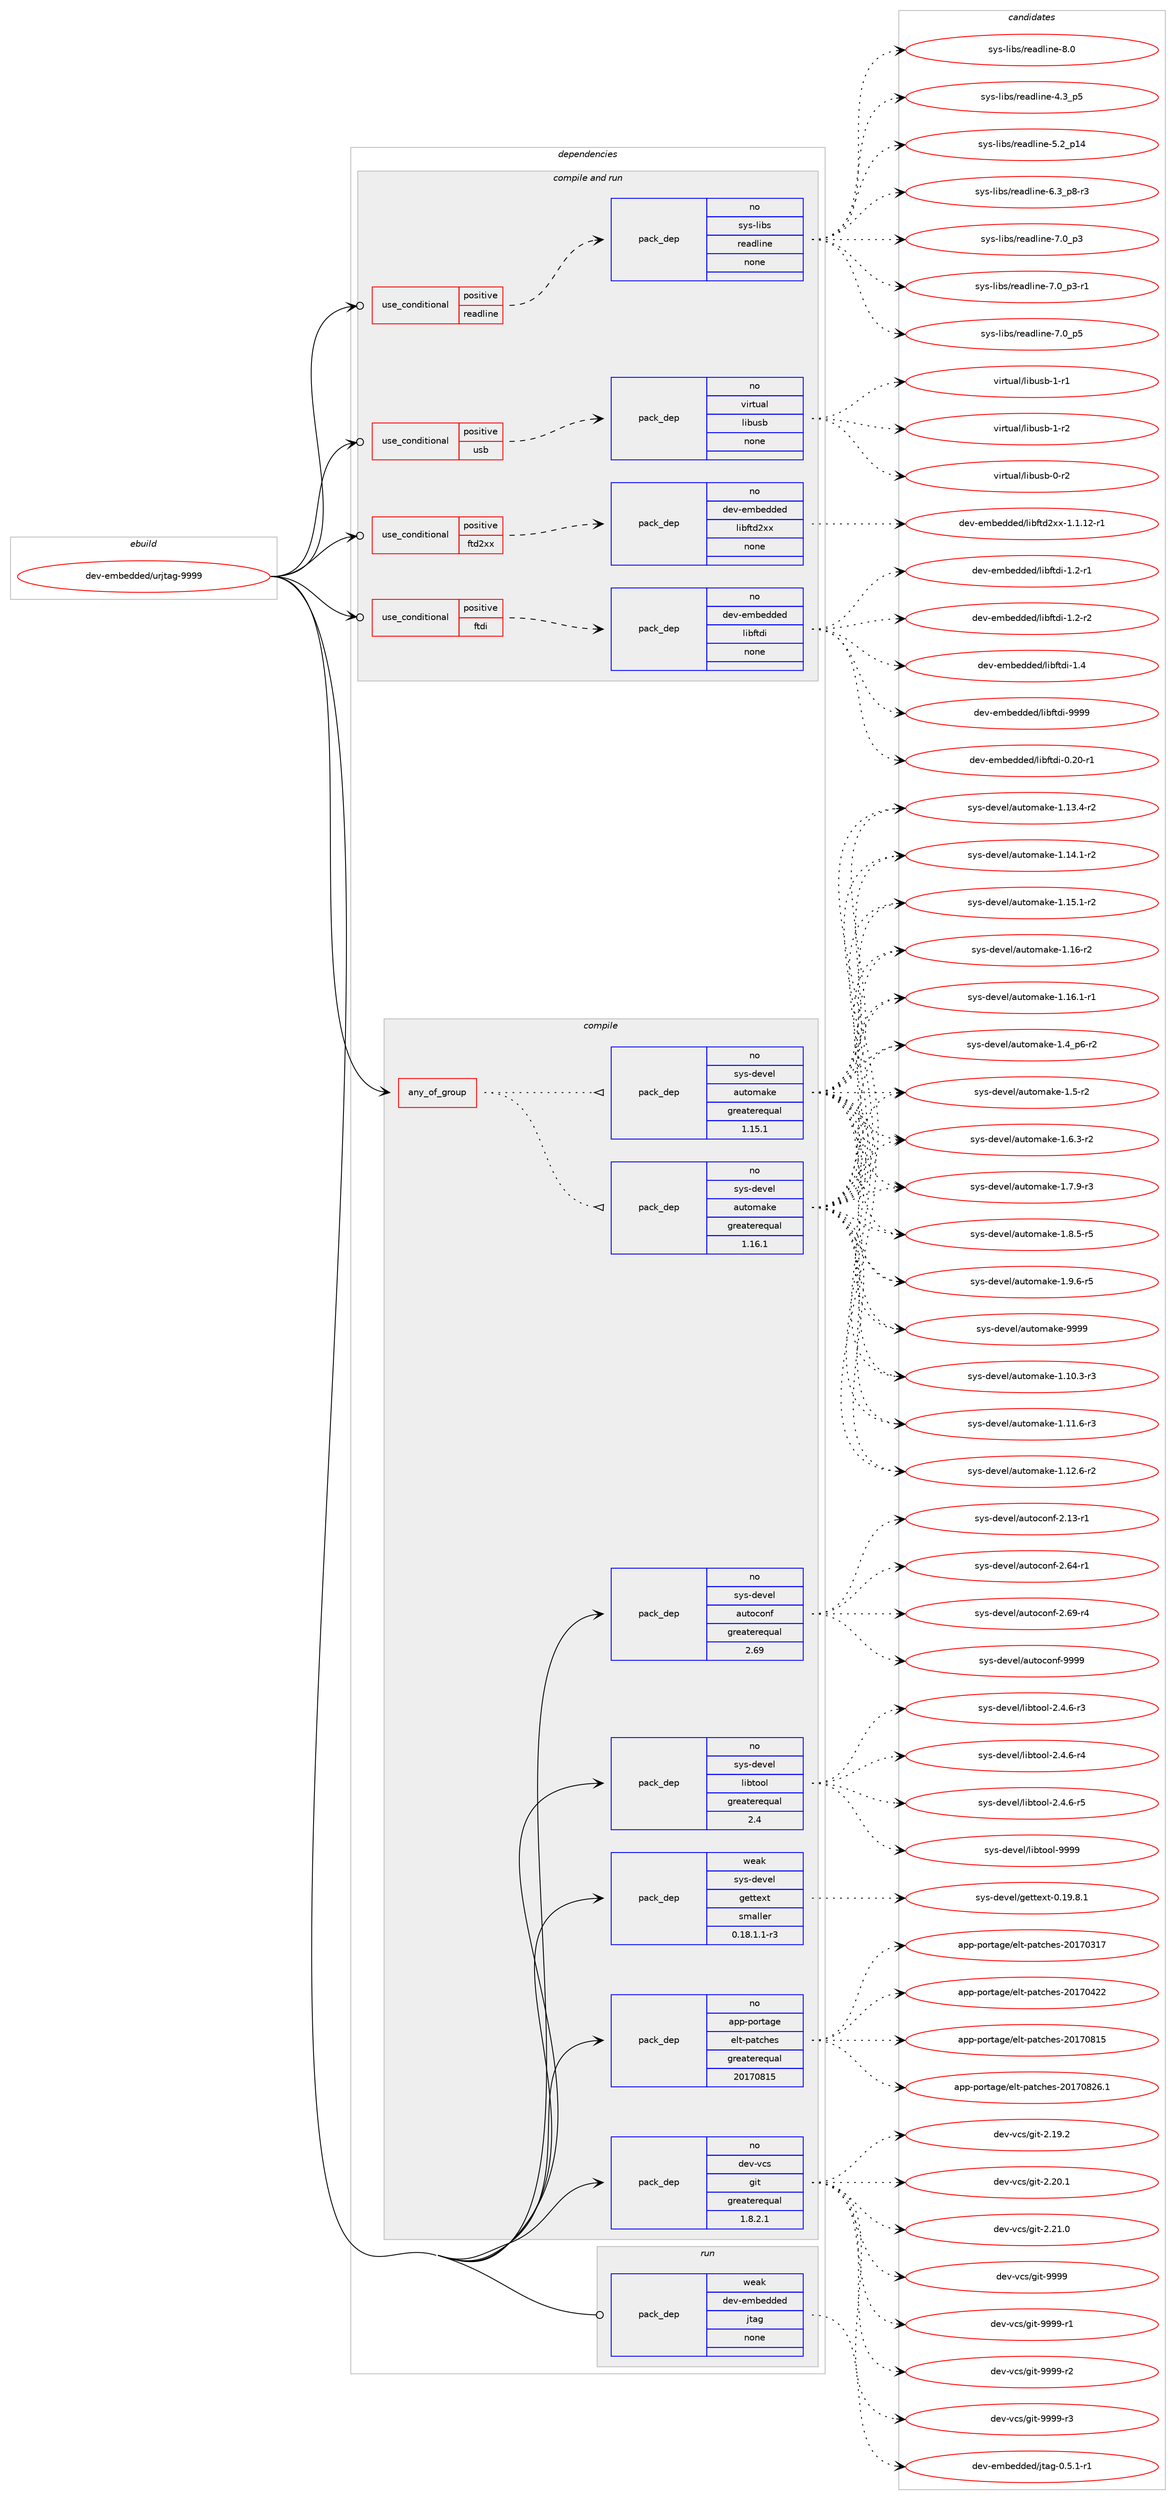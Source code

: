 digraph prolog {

# *************
# Graph options
# *************

newrank=true;
concentrate=true;
compound=true;
graph [rankdir=LR,fontname=Helvetica,fontsize=10,ranksep=1.5];#, ranksep=2.5, nodesep=0.2];
edge  [arrowhead=vee];
node  [fontname=Helvetica,fontsize=10];

# **********
# The ebuild
# **********

subgraph cluster_leftcol {
color=gray;
rank=same;
label=<<i>ebuild</i>>;
id [label="dev-embedded/urjtag-9999", color=red, width=4, href="../dev-embedded/urjtag-9999.svg"];
}

# ****************
# The dependencies
# ****************

subgraph cluster_midcol {
color=gray;
label=<<i>dependencies</i>>;
subgraph cluster_compile {
fillcolor="#eeeeee";
style=filled;
label=<<i>compile</i>>;
subgraph any20462 {
dependency1323902 [label=<<TABLE BORDER="0" CELLBORDER="1" CELLSPACING="0" CELLPADDING="4"><TR><TD CELLPADDING="10">any_of_group</TD></TR></TABLE>>, shape=none, color=red];subgraph pack944654 {
dependency1323903 [label=<<TABLE BORDER="0" CELLBORDER="1" CELLSPACING="0" CELLPADDING="4" WIDTH="220"><TR><TD ROWSPAN="6" CELLPADDING="30">pack_dep</TD></TR><TR><TD WIDTH="110">no</TD></TR><TR><TD>sys-devel</TD></TR><TR><TD>automake</TD></TR><TR><TD>greaterequal</TD></TR><TR><TD>1.16.1</TD></TR></TABLE>>, shape=none, color=blue];
}
dependency1323902:e -> dependency1323903:w [weight=20,style="dotted",arrowhead="oinv"];
subgraph pack944655 {
dependency1323904 [label=<<TABLE BORDER="0" CELLBORDER="1" CELLSPACING="0" CELLPADDING="4" WIDTH="220"><TR><TD ROWSPAN="6" CELLPADDING="30">pack_dep</TD></TR><TR><TD WIDTH="110">no</TD></TR><TR><TD>sys-devel</TD></TR><TR><TD>automake</TD></TR><TR><TD>greaterequal</TD></TR><TR><TD>1.15.1</TD></TR></TABLE>>, shape=none, color=blue];
}
dependency1323902:e -> dependency1323904:w [weight=20,style="dotted",arrowhead="oinv"];
}
id:e -> dependency1323902:w [weight=20,style="solid",arrowhead="vee"];
subgraph pack944656 {
dependency1323905 [label=<<TABLE BORDER="0" CELLBORDER="1" CELLSPACING="0" CELLPADDING="4" WIDTH="220"><TR><TD ROWSPAN="6" CELLPADDING="30">pack_dep</TD></TR><TR><TD WIDTH="110">no</TD></TR><TR><TD>app-portage</TD></TR><TR><TD>elt-patches</TD></TR><TR><TD>greaterequal</TD></TR><TR><TD>20170815</TD></TR></TABLE>>, shape=none, color=blue];
}
id:e -> dependency1323905:w [weight=20,style="solid",arrowhead="vee"];
subgraph pack944657 {
dependency1323906 [label=<<TABLE BORDER="0" CELLBORDER="1" CELLSPACING="0" CELLPADDING="4" WIDTH="220"><TR><TD ROWSPAN="6" CELLPADDING="30">pack_dep</TD></TR><TR><TD WIDTH="110">no</TD></TR><TR><TD>dev-vcs</TD></TR><TR><TD>git</TD></TR><TR><TD>greaterequal</TD></TR><TR><TD>1.8.2.1</TD></TR></TABLE>>, shape=none, color=blue];
}
id:e -> dependency1323906:w [weight=20,style="solid",arrowhead="vee"];
subgraph pack944658 {
dependency1323907 [label=<<TABLE BORDER="0" CELLBORDER="1" CELLSPACING="0" CELLPADDING="4" WIDTH="220"><TR><TD ROWSPAN="6" CELLPADDING="30">pack_dep</TD></TR><TR><TD WIDTH="110">no</TD></TR><TR><TD>sys-devel</TD></TR><TR><TD>autoconf</TD></TR><TR><TD>greaterequal</TD></TR><TR><TD>2.69</TD></TR></TABLE>>, shape=none, color=blue];
}
id:e -> dependency1323907:w [weight=20,style="solid",arrowhead="vee"];
subgraph pack944659 {
dependency1323908 [label=<<TABLE BORDER="0" CELLBORDER="1" CELLSPACING="0" CELLPADDING="4" WIDTH="220"><TR><TD ROWSPAN="6" CELLPADDING="30">pack_dep</TD></TR><TR><TD WIDTH="110">no</TD></TR><TR><TD>sys-devel</TD></TR><TR><TD>libtool</TD></TR><TR><TD>greaterequal</TD></TR><TR><TD>2.4</TD></TR></TABLE>>, shape=none, color=blue];
}
id:e -> dependency1323908:w [weight=20,style="solid",arrowhead="vee"];
subgraph pack944660 {
dependency1323909 [label=<<TABLE BORDER="0" CELLBORDER="1" CELLSPACING="0" CELLPADDING="4" WIDTH="220"><TR><TD ROWSPAN="6" CELLPADDING="30">pack_dep</TD></TR><TR><TD WIDTH="110">weak</TD></TR><TR><TD>sys-devel</TD></TR><TR><TD>gettext</TD></TR><TR><TD>smaller</TD></TR><TR><TD>0.18.1.1-r3</TD></TR></TABLE>>, shape=none, color=blue];
}
id:e -> dependency1323909:w [weight=20,style="solid",arrowhead="vee"];
}
subgraph cluster_compileandrun {
fillcolor="#eeeeee";
style=filled;
label=<<i>compile and run</i>>;
subgraph cond358234 {
dependency1323910 [label=<<TABLE BORDER="0" CELLBORDER="1" CELLSPACING="0" CELLPADDING="4"><TR><TD ROWSPAN="3" CELLPADDING="10">use_conditional</TD></TR><TR><TD>positive</TD></TR><TR><TD>ftd2xx</TD></TR></TABLE>>, shape=none, color=red];
subgraph pack944661 {
dependency1323911 [label=<<TABLE BORDER="0" CELLBORDER="1" CELLSPACING="0" CELLPADDING="4" WIDTH="220"><TR><TD ROWSPAN="6" CELLPADDING="30">pack_dep</TD></TR><TR><TD WIDTH="110">no</TD></TR><TR><TD>dev-embedded</TD></TR><TR><TD>libftd2xx</TD></TR><TR><TD>none</TD></TR><TR><TD></TD></TR></TABLE>>, shape=none, color=blue];
}
dependency1323910:e -> dependency1323911:w [weight=20,style="dashed",arrowhead="vee"];
}
id:e -> dependency1323910:w [weight=20,style="solid",arrowhead="odotvee"];
subgraph cond358235 {
dependency1323912 [label=<<TABLE BORDER="0" CELLBORDER="1" CELLSPACING="0" CELLPADDING="4"><TR><TD ROWSPAN="3" CELLPADDING="10">use_conditional</TD></TR><TR><TD>positive</TD></TR><TR><TD>ftdi</TD></TR></TABLE>>, shape=none, color=red];
subgraph pack944662 {
dependency1323913 [label=<<TABLE BORDER="0" CELLBORDER="1" CELLSPACING="0" CELLPADDING="4" WIDTH="220"><TR><TD ROWSPAN="6" CELLPADDING="30">pack_dep</TD></TR><TR><TD WIDTH="110">no</TD></TR><TR><TD>dev-embedded</TD></TR><TR><TD>libftdi</TD></TR><TR><TD>none</TD></TR><TR><TD></TD></TR></TABLE>>, shape=none, color=blue];
}
dependency1323912:e -> dependency1323913:w [weight=20,style="dashed",arrowhead="vee"];
}
id:e -> dependency1323912:w [weight=20,style="solid",arrowhead="odotvee"];
subgraph cond358236 {
dependency1323914 [label=<<TABLE BORDER="0" CELLBORDER="1" CELLSPACING="0" CELLPADDING="4"><TR><TD ROWSPAN="3" CELLPADDING="10">use_conditional</TD></TR><TR><TD>positive</TD></TR><TR><TD>readline</TD></TR></TABLE>>, shape=none, color=red];
subgraph pack944663 {
dependency1323915 [label=<<TABLE BORDER="0" CELLBORDER="1" CELLSPACING="0" CELLPADDING="4" WIDTH="220"><TR><TD ROWSPAN="6" CELLPADDING="30">pack_dep</TD></TR><TR><TD WIDTH="110">no</TD></TR><TR><TD>sys-libs</TD></TR><TR><TD>readline</TD></TR><TR><TD>none</TD></TR><TR><TD></TD></TR></TABLE>>, shape=none, color=blue];
}
dependency1323914:e -> dependency1323915:w [weight=20,style="dashed",arrowhead="vee"];
}
id:e -> dependency1323914:w [weight=20,style="solid",arrowhead="odotvee"];
subgraph cond358237 {
dependency1323916 [label=<<TABLE BORDER="0" CELLBORDER="1" CELLSPACING="0" CELLPADDING="4"><TR><TD ROWSPAN="3" CELLPADDING="10">use_conditional</TD></TR><TR><TD>positive</TD></TR><TR><TD>usb</TD></TR></TABLE>>, shape=none, color=red];
subgraph pack944664 {
dependency1323917 [label=<<TABLE BORDER="0" CELLBORDER="1" CELLSPACING="0" CELLPADDING="4" WIDTH="220"><TR><TD ROWSPAN="6" CELLPADDING="30">pack_dep</TD></TR><TR><TD WIDTH="110">no</TD></TR><TR><TD>virtual</TD></TR><TR><TD>libusb</TD></TR><TR><TD>none</TD></TR><TR><TD></TD></TR></TABLE>>, shape=none, color=blue];
}
dependency1323916:e -> dependency1323917:w [weight=20,style="dashed",arrowhead="vee"];
}
id:e -> dependency1323916:w [weight=20,style="solid",arrowhead="odotvee"];
}
subgraph cluster_run {
fillcolor="#eeeeee";
style=filled;
label=<<i>run</i>>;
subgraph pack944665 {
dependency1323918 [label=<<TABLE BORDER="0" CELLBORDER="1" CELLSPACING="0" CELLPADDING="4" WIDTH="220"><TR><TD ROWSPAN="6" CELLPADDING="30">pack_dep</TD></TR><TR><TD WIDTH="110">weak</TD></TR><TR><TD>dev-embedded</TD></TR><TR><TD>jtag</TD></TR><TR><TD>none</TD></TR><TR><TD></TD></TR></TABLE>>, shape=none, color=blue];
}
id:e -> dependency1323918:w [weight=20,style="solid",arrowhead="odot"];
}
}

# **************
# The candidates
# **************

subgraph cluster_choices {
rank=same;
color=gray;
label=<<i>candidates</i>>;

subgraph choice944654 {
color=black;
nodesep=1;
choice11512111545100101118101108479711711611110997107101454946494846514511451 [label="sys-devel/automake-1.10.3-r3", color=red, width=4,href="../sys-devel/automake-1.10.3-r3.svg"];
choice11512111545100101118101108479711711611110997107101454946494946544511451 [label="sys-devel/automake-1.11.6-r3", color=red, width=4,href="../sys-devel/automake-1.11.6-r3.svg"];
choice11512111545100101118101108479711711611110997107101454946495046544511450 [label="sys-devel/automake-1.12.6-r2", color=red, width=4,href="../sys-devel/automake-1.12.6-r2.svg"];
choice11512111545100101118101108479711711611110997107101454946495146524511450 [label="sys-devel/automake-1.13.4-r2", color=red, width=4,href="../sys-devel/automake-1.13.4-r2.svg"];
choice11512111545100101118101108479711711611110997107101454946495246494511450 [label="sys-devel/automake-1.14.1-r2", color=red, width=4,href="../sys-devel/automake-1.14.1-r2.svg"];
choice11512111545100101118101108479711711611110997107101454946495346494511450 [label="sys-devel/automake-1.15.1-r2", color=red, width=4,href="../sys-devel/automake-1.15.1-r2.svg"];
choice1151211154510010111810110847971171161111099710710145494649544511450 [label="sys-devel/automake-1.16-r2", color=red, width=4,href="../sys-devel/automake-1.16-r2.svg"];
choice11512111545100101118101108479711711611110997107101454946495446494511449 [label="sys-devel/automake-1.16.1-r1", color=red, width=4,href="../sys-devel/automake-1.16.1-r1.svg"];
choice115121115451001011181011084797117116111109971071014549465295112544511450 [label="sys-devel/automake-1.4_p6-r2", color=red, width=4,href="../sys-devel/automake-1.4_p6-r2.svg"];
choice11512111545100101118101108479711711611110997107101454946534511450 [label="sys-devel/automake-1.5-r2", color=red, width=4,href="../sys-devel/automake-1.5-r2.svg"];
choice115121115451001011181011084797117116111109971071014549465446514511450 [label="sys-devel/automake-1.6.3-r2", color=red, width=4,href="../sys-devel/automake-1.6.3-r2.svg"];
choice115121115451001011181011084797117116111109971071014549465546574511451 [label="sys-devel/automake-1.7.9-r3", color=red, width=4,href="../sys-devel/automake-1.7.9-r3.svg"];
choice115121115451001011181011084797117116111109971071014549465646534511453 [label="sys-devel/automake-1.8.5-r5", color=red, width=4,href="../sys-devel/automake-1.8.5-r5.svg"];
choice115121115451001011181011084797117116111109971071014549465746544511453 [label="sys-devel/automake-1.9.6-r5", color=red, width=4,href="../sys-devel/automake-1.9.6-r5.svg"];
choice115121115451001011181011084797117116111109971071014557575757 [label="sys-devel/automake-9999", color=red, width=4,href="../sys-devel/automake-9999.svg"];
dependency1323903:e -> choice11512111545100101118101108479711711611110997107101454946494846514511451:w [style=dotted,weight="100"];
dependency1323903:e -> choice11512111545100101118101108479711711611110997107101454946494946544511451:w [style=dotted,weight="100"];
dependency1323903:e -> choice11512111545100101118101108479711711611110997107101454946495046544511450:w [style=dotted,weight="100"];
dependency1323903:e -> choice11512111545100101118101108479711711611110997107101454946495146524511450:w [style=dotted,weight="100"];
dependency1323903:e -> choice11512111545100101118101108479711711611110997107101454946495246494511450:w [style=dotted,weight="100"];
dependency1323903:e -> choice11512111545100101118101108479711711611110997107101454946495346494511450:w [style=dotted,weight="100"];
dependency1323903:e -> choice1151211154510010111810110847971171161111099710710145494649544511450:w [style=dotted,weight="100"];
dependency1323903:e -> choice11512111545100101118101108479711711611110997107101454946495446494511449:w [style=dotted,weight="100"];
dependency1323903:e -> choice115121115451001011181011084797117116111109971071014549465295112544511450:w [style=dotted,weight="100"];
dependency1323903:e -> choice11512111545100101118101108479711711611110997107101454946534511450:w [style=dotted,weight="100"];
dependency1323903:e -> choice115121115451001011181011084797117116111109971071014549465446514511450:w [style=dotted,weight="100"];
dependency1323903:e -> choice115121115451001011181011084797117116111109971071014549465546574511451:w [style=dotted,weight="100"];
dependency1323903:e -> choice115121115451001011181011084797117116111109971071014549465646534511453:w [style=dotted,weight="100"];
dependency1323903:e -> choice115121115451001011181011084797117116111109971071014549465746544511453:w [style=dotted,weight="100"];
dependency1323903:e -> choice115121115451001011181011084797117116111109971071014557575757:w [style=dotted,weight="100"];
}
subgraph choice944655 {
color=black;
nodesep=1;
choice11512111545100101118101108479711711611110997107101454946494846514511451 [label="sys-devel/automake-1.10.3-r3", color=red, width=4,href="../sys-devel/automake-1.10.3-r3.svg"];
choice11512111545100101118101108479711711611110997107101454946494946544511451 [label="sys-devel/automake-1.11.6-r3", color=red, width=4,href="../sys-devel/automake-1.11.6-r3.svg"];
choice11512111545100101118101108479711711611110997107101454946495046544511450 [label="sys-devel/automake-1.12.6-r2", color=red, width=4,href="../sys-devel/automake-1.12.6-r2.svg"];
choice11512111545100101118101108479711711611110997107101454946495146524511450 [label="sys-devel/automake-1.13.4-r2", color=red, width=4,href="../sys-devel/automake-1.13.4-r2.svg"];
choice11512111545100101118101108479711711611110997107101454946495246494511450 [label="sys-devel/automake-1.14.1-r2", color=red, width=4,href="../sys-devel/automake-1.14.1-r2.svg"];
choice11512111545100101118101108479711711611110997107101454946495346494511450 [label="sys-devel/automake-1.15.1-r2", color=red, width=4,href="../sys-devel/automake-1.15.1-r2.svg"];
choice1151211154510010111810110847971171161111099710710145494649544511450 [label="sys-devel/automake-1.16-r2", color=red, width=4,href="../sys-devel/automake-1.16-r2.svg"];
choice11512111545100101118101108479711711611110997107101454946495446494511449 [label="sys-devel/automake-1.16.1-r1", color=red, width=4,href="../sys-devel/automake-1.16.1-r1.svg"];
choice115121115451001011181011084797117116111109971071014549465295112544511450 [label="sys-devel/automake-1.4_p6-r2", color=red, width=4,href="../sys-devel/automake-1.4_p6-r2.svg"];
choice11512111545100101118101108479711711611110997107101454946534511450 [label="sys-devel/automake-1.5-r2", color=red, width=4,href="../sys-devel/automake-1.5-r2.svg"];
choice115121115451001011181011084797117116111109971071014549465446514511450 [label="sys-devel/automake-1.6.3-r2", color=red, width=4,href="../sys-devel/automake-1.6.3-r2.svg"];
choice115121115451001011181011084797117116111109971071014549465546574511451 [label="sys-devel/automake-1.7.9-r3", color=red, width=4,href="../sys-devel/automake-1.7.9-r3.svg"];
choice115121115451001011181011084797117116111109971071014549465646534511453 [label="sys-devel/automake-1.8.5-r5", color=red, width=4,href="../sys-devel/automake-1.8.5-r5.svg"];
choice115121115451001011181011084797117116111109971071014549465746544511453 [label="sys-devel/automake-1.9.6-r5", color=red, width=4,href="../sys-devel/automake-1.9.6-r5.svg"];
choice115121115451001011181011084797117116111109971071014557575757 [label="sys-devel/automake-9999", color=red, width=4,href="../sys-devel/automake-9999.svg"];
dependency1323904:e -> choice11512111545100101118101108479711711611110997107101454946494846514511451:w [style=dotted,weight="100"];
dependency1323904:e -> choice11512111545100101118101108479711711611110997107101454946494946544511451:w [style=dotted,weight="100"];
dependency1323904:e -> choice11512111545100101118101108479711711611110997107101454946495046544511450:w [style=dotted,weight="100"];
dependency1323904:e -> choice11512111545100101118101108479711711611110997107101454946495146524511450:w [style=dotted,weight="100"];
dependency1323904:e -> choice11512111545100101118101108479711711611110997107101454946495246494511450:w [style=dotted,weight="100"];
dependency1323904:e -> choice11512111545100101118101108479711711611110997107101454946495346494511450:w [style=dotted,weight="100"];
dependency1323904:e -> choice1151211154510010111810110847971171161111099710710145494649544511450:w [style=dotted,weight="100"];
dependency1323904:e -> choice11512111545100101118101108479711711611110997107101454946495446494511449:w [style=dotted,weight="100"];
dependency1323904:e -> choice115121115451001011181011084797117116111109971071014549465295112544511450:w [style=dotted,weight="100"];
dependency1323904:e -> choice11512111545100101118101108479711711611110997107101454946534511450:w [style=dotted,weight="100"];
dependency1323904:e -> choice115121115451001011181011084797117116111109971071014549465446514511450:w [style=dotted,weight="100"];
dependency1323904:e -> choice115121115451001011181011084797117116111109971071014549465546574511451:w [style=dotted,weight="100"];
dependency1323904:e -> choice115121115451001011181011084797117116111109971071014549465646534511453:w [style=dotted,weight="100"];
dependency1323904:e -> choice115121115451001011181011084797117116111109971071014549465746544511453:w [style=dotted,weight="100"];
dependency1323904:e -> choice115121115451001011181011084797117116111109971071014557575757:w [style=dotted,weight="100"];
}
subgraph choice944656 {
color=black;
nodesep=1;
choice97112112451121111141169710310147101108116451129711699104101115455048495548514955 [label="app-portage/elt-patches-20170317", color=red, width=4,href="../app-portage/elt-patches-20170317.svg"];
choice97112112451121111141169710310147101108116451129711699104101115455048495548525050 [label="app-portage/elt-patches-20170422", color=red, width=4,href="../app-portage/elt-patches-20170422.svg"];
choice97112112451121111141169710310147101108116451129711699104101115455048495548564953 [label="app-portage/elt-patches-20170815", color=red, width=4,href="../app-portage/elt-patches-20170815.svg"];
choice971121124511211111411697103101471011081164511297116991041011154550484955485650544649 [label="app-portage/elt-patches-20170826.1", color=red, width=4,href="../app-portage/elt-patches-20170826.1.svg"];
dependency1323905:e -> choice97112112451121111141169710310147101108116451129711699104101115455048495548514955:w [style=dotted,weight="100"];
dependency1323905:e -> choice97112112451121111141169710310147101108116451129711699104101115455048495548525050:w [style=dotted,weight="100"];
dependency1323905:e -> choice97112112451121111141169710310147101108116451129711699104101115455048495548564953:w [style=dotted,weight="100"];
dependency1323905:e -> choice971121124511211111411697103101471011081164511297116991041011154550484955485650544649:w [style=dotted,weight="100"];
}
subgraph choice944657 {
color=black;
nodesep=1;
choice10010111845118991154710310511645504649574650 [label="dev-vcs/git-2.19.2", color=red, width=4,href="../dev-vcs/git-2.19.2.svg"];
choice10010111845118991154710310511645504650484649 [label="dev-vcs/git-2.20.1", color=red, width=4,href="../dev-vcs/git-2.20.1.svg"];
choice10010111845118991154710310511645504650494648 [label="dev-vcs/git-2.21.0", color=red, width=4,href="../dev-vcs/git-2.21.0.svg"];
choice1001011184511899115471031051164557575757 [label="dev-vcs/git-9999", color=red, width=4,href="../dev-vcs/git-9999.svg"];
choice10010111845118991154710310511645575757574511449 [label="dev-vcs/git-9999-r1", color=red, width=4,href="../dev-vcs/git-9999-r1.svg"];
choice10010111845118991154710310511645575757574511450 [label="dev-vcs/git-9999-r2", color=red, width=4,href="../dev-vcs/git-9999-r2.svg"];
choice10010111845118991154710310511645575757574511451 [label="dev-vcs/git-9999-r3", color=red, width=4,href="../dev-vcs/git-9999-r3.svg"];
dependency1323906:e -> choice10010111845118991154710310511645504649574650:w [style=dotted,weight="100"];
dependency1323906:e -> choice10010111845118991154710310511645504650484649:w [style=dotted,weight="100"];
dependency1323906:e -> choice10010111845118991154710310511645504650494648:w [style=dotted,weight="100"];
dependency1323906:e -> choice1001011184511899115471031051164557575757:w [style=dotted,weight="100"];
dependency1323906:e -> choice10010111845118991154710310511645575757574511449:w [style=dotted,weight="100"];
dependency1323906:e -> choice10010111845118991154710310511645575757574511450:w [style=dotted,weight="100"];
dependency1323906:e -> choice10010111845118991154710310511645575757574511451:w [style=dotted,weight="100"];
}
subgraph choice944658 {
color=black;
nodesep=1;
choice1151211154510010111810110847971171161119911111010245504649514511449 [label="sys-devel/autoconf-2.13-r1", color=red, width=4,href="../sys-devel/autoconf-2.13-r1.svg"];
choice1151211154510010111810110847971171161119911111010245504654524511449 [label="sys-devel/autoconf-2.64-r1", color=red, width=4,href="../sys-devel/autoconf-2.64-r1.svg"];
choice1151211154510010111810110847971171161119911111010245504654574511452 [label="sys-devel/autoconf-2.69-r4", color=red, width=4,href="../sys-devel/autoconf-2.69-r4.svg"];
choice115121115451001011181011084797117116111991111101024557575757 [label="sys-devel/autoconf-9999", color=red, width=4,href="../sys-devel/autoconf-9999.svg"];
dependency1323907:e -> choice1151211154510010111810110847971171161119911111010245504649514511449:w [style=dotted,weight="100"];
dependency1323907:e -> choice1151211154510010111810110847971171161119911111010245504654524511449:w [style=dotted,weight="100"];
dependency1323907:e -> choice1151211154510010111810110847971171161119911111010245504654574511452:w [style=dotted,weight="100"];
dependency1323907:e -> choice115121115451001011181011084797117116111991111101024557575757:w [style=dotted,weight="100"];
}
subgraph choice944659 {
color=black;
nodesep=1;
choice1151211154510010111810110847108105981161111111084550465246544511451 [label="sys-devel/libtool-2.4.6-r3", color=red, width=4,href="../sys-devel/libtool-2.4.6-r3.svg"];
choice1151211154510010111810110847108105981161111111084550465246544511452 [label="sys-devel/libtool-2.4.6-r4", color=red, width=4,href="../sys-devel/libtool-2.4.6-r4.svg"];
choice1151211154510010111810110847108105981161111111084550465246544511453 [label="sys-devel/libtool-2.4.6-r5", color=red, width=4,href="../sys-devel/libtool-2.4.6-r5.svg"];
choice1151211154510010111810110847108105981161111111084557575757 [label="sys-devel/libtool-9999", color=red, width=4,href="../sys-devel/libtool-9999.svg"];
dependency1323908:e -> choice1151211154510010111810110847108105981161111111084550465246544511451:w [style=dotted,weight="100"];
dependency1323908:e -> choice1151211154510010111810110847108105981161111111084550465246544511452:w [style=dotted,weight="100"];
dependency1323908:e -> choice1151211154510010111810110847108105981161111111084550465246544511453:w [style=dotted,weight="100"];
dependency1323908:e -> choice1151211154510010111810110847108105981161111111084557575757:w [style=dotted,weight="100"];
}
subgraph choice944660 {
color=black;
nodesep=1;
choice1151211154510010111810110847103101116116101120116454846495746564649 [label="sys-devel/gettext-0.19.8.1", color=red, width=4,href="../sys-devel/gettext-0.19.8.1.svg"];
dependency1323909:e -> choice1151211154510010111810110847103101116116101120116454846495746564649:w [style=dotted,weight="100"];
}
subgraph choice944661 {
color=black;
nodesep=1;
choice1001011184510110998101100100101100471081059810211610050120120454946494649504511449 [label="dev-embedded/libftd2xx-1.1.12-r1", color=red, width=4,href="../dev-embedded/libftd2xx-1.1.12-r1.svg"];
dependency1323911:e -> choice1001011184510110998101100100101100471081059810211610050120120454946494649504511449:w [style=dotted,weight="100"];
}
subgraph choice944662 {
color=black;
nodesep=1;
choice1001011184510110998101100100101100471081059810211610010545484650484511449 [label="dev-embedded/libftdi-0.20-r1", color=red, width=4,href="../dev-embedded/libftdi-0.20-r1.svg"];
choice10010111845101109981011001001011004710810598102116100105454946504511449 [label="dev-embedded/libftdi-1.2-r1", color=red, width=4,href="../dev-embedded/libftdi-1.2-r1.svg"];
choice10010111845101109981011001001011004710810598102116100105454946504511450 [label="dev-embedded/libftdi-1.2-r2", color=red, width=4,href="../dev-embedded/libftdi-1.2-r2.svg"];
choice1001011184510110998101100100101100471081059810211610010545494652 [label="dev-embedded/libftdi-1.4", color=red, width=4,href="../dev-embedded/libftdi-1.4.svg"];
choice100101118451011099810110010010110047108105981021161001054557575757 [label="dev-embedded/libftdi-9999", color=red, width=4,href="../dev-embedded/libftdi-9999.svg"];
dependency1323913:e -> choice1001011184510110998101100100101100471081059810211610010545484650484511449:w [style=dotted,weight="100"];
dependency1323913:e -> choice10010111845101109981011001001011004710810598102116100105454946504511449:w [style=dotted,weight="100"];
dependency1323913:e -> choice10010111845101109981011001001011004710810598102116100105454946504511450:w [style=dotted,weight="100"];
dependency1323913:e -> choice1001011184510110998101100100101100471081059810211610010545494652:w [style=dotted,weight="100"];
dependency1323913:e -> choice100101118451011099810110010010110047108105981021161001054557575757:w [style=dotted,weight="100"];
}
subgraph choice944663 {
color=black;
nodesep=1;
choice11512111545108105981154711410197100108105110101455246519511253 [label="sys-libs/readline-4.3_p5", color=red, width=4,href="../sys-libs/readline-4.3_p5.svg"];
choice1151211154510810598115471141019710010810511010145534650951124952 [label="sys-libs/readline-5.2_p14", color=red, width=4,href="../sys-libs/readline-5.2_p14.svg"];
choice115121115451081059811547114101971001081051101014554465195112564511451 [label="sys-libs/readline-6.3_p8-r3", color=red, width=4,href="../sys-libs/readline-6.3_p8-r3.svg"];
choice11512111545108105981154711410197100108105110101455546489511251 [label="sys-libs/readline-7.0_p3", color=red, width=4,href="../sys-libs/readline-7.0_p3.svg"];
choice115121115451081059811547114101971001081051101014555464895112514511449 [label="sys-libs/readline-7.0_p3-r1", color=red, width=4,href="../sys-libs/readline-7.0_p3-r1.svg"];
choice11512111545108105981154711410197100108105110101455546489511253 [label="sys-libs/readline-7.0_p5", color=red, width=4,href="../sys-libs/readline-7.0_p5.svg"];
choice1151211154510810598115471141019710010810511010145564648 [label="sys-libs/readline-8.0", color=red, width=4,href="../sys-libs/readline-8.0.svg"];
dependency1323915:e -> choice11512111545108105981154711410197100108105110101455246519511253:w [style=dotted,weight="100"];
dependency1323915:e -> choice1151211154510810598115471141019710010810511010145534650951124952:w [style=dotted,weight="100"];
dependency1323915:e -> choice115121115451081059811547114101971001081051101014554465195112564511451:w [style=dotted,weight="100"];
dependency1323915:e -> choice11512111545108105981154711410197100108105110101455546489511251:w [style=dotted,weight="100"];
dependency1323915:e -> choice115121115451081059811547114101971001081051101014555464895112514511449:w [style=dotted,weight="100"];
dependency1323915:e -> choice11512111545108105981154711410197100108105110101455546489511253:w [style=dotted,weight="100"];
dependency1323915:e -> choice1151211154510810598115471141019710010810511010145564648:w [style=dotted,weight="100"];
}
subgraph choice944664 {
color=black;
nodesep=1;
choice1181051141161179710847108105981171159845484511450 [label="virtual/libusb-0-r2", color=red, width=4,href="../virtual/libusb-0-r2.svg"];
choice1181051141161179710847108105981171159845494511449 [label="virtual/libusb-1-r1", color=red, width=4,href="../virtual/libusb-1-r1.svg"];
choice1181051141161179710847108105981171159845494511450 [label="virtual/libusb-1-r2", color=red, width=4,href="../virtual/libusb-1-r2.svg"];
dependency1323917:e -> choice1181051141161179710847108105981171159845484511450:w [style=dotted,weight="100"];
dependency1323917:e -> choice1181051141161179710847108105981171159845494511449:w [style=dotted,weight="100"];
dependency1323917:e -> choice1181051141161179710847108105981171159845494511450:w [style=dotted,weight="100"];
}
subgraph choice944665 {
color=black;
nodesep=1;
choice100101118451011099810110010010110047106116971034548465346494511449 [label="dev-embedded/jtag-0.5.1-r1", color=red, width=4,href="../dev-embedded/jtag-0.5.1-r1.svg"];
dependency1323918:e -> choice100101118451011099810110010010110047106116971034548465346494511449:w [style=dotted,weight="100"];
}
}

}
